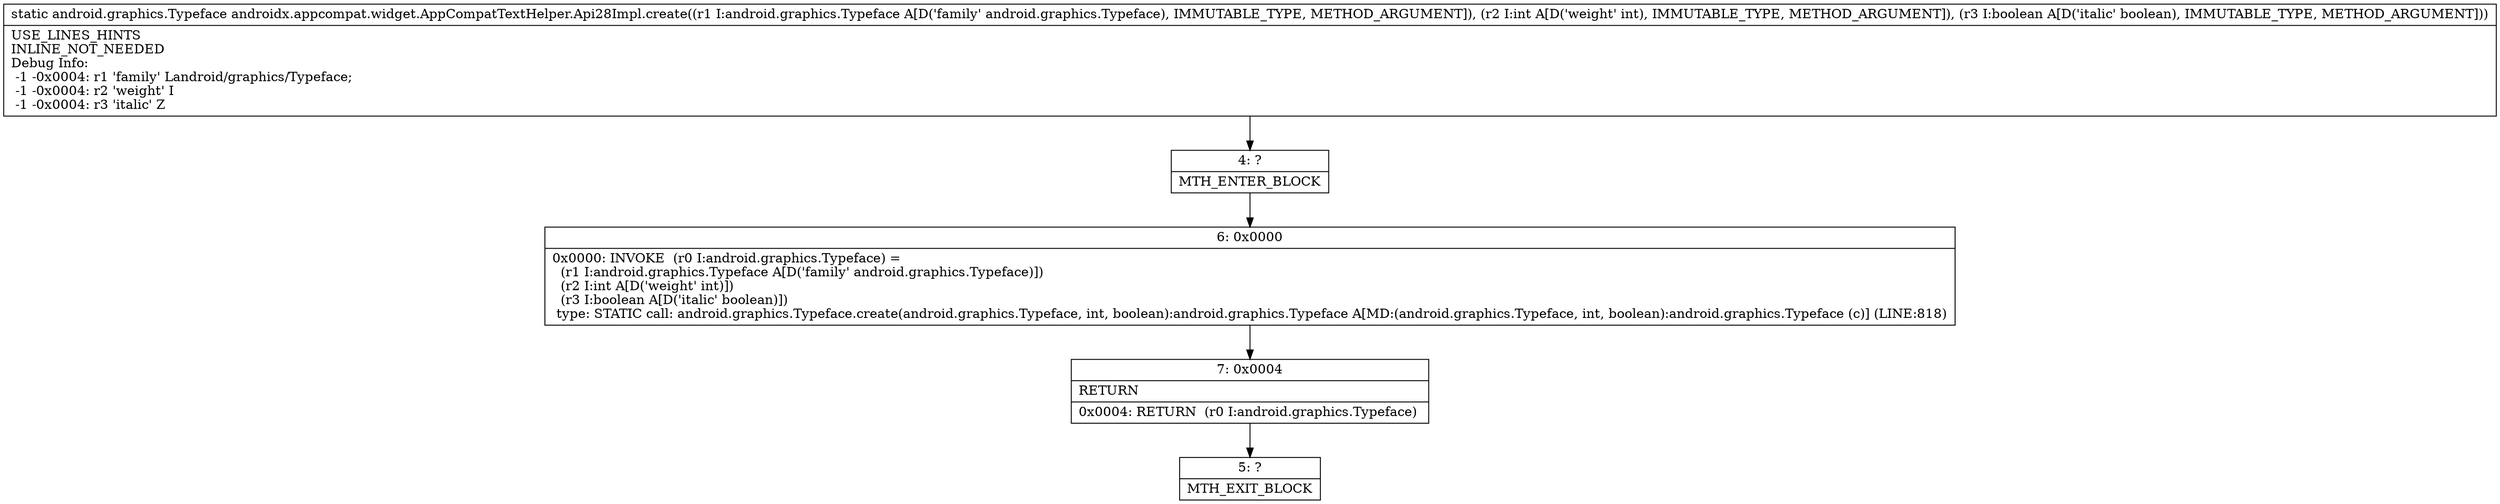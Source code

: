 digraph "CFG forandroidx.appcompat.widget.AppCompatTextHelper.Api28Impl.create(Landroid\/graphics\/Typeface;IZ)Landroid\/graphics\/Typeface;" {
Node_4 [shape=record,label="{4\:\ ?|MTH_ENTER_BLOCK\l}"];
Node_6 [shape=record,label="{6\:\ 0x0000|0x0000: INVOKE  (r0 I:android.graphics.Typeface) = \l  (r1 I:android.graphics.Typeface A[D('family' android.graphics.Typeface)])\l  (r2 I:int A[D('weight' int)])\l  (r3 I:boolean A[D('italic' boolean)])\l type: STATIC call: android.graphics.Typeface.create(android.graphics.Typeface, int, boolean):android.graphics.Typeface A[MD:(android.graphics.Typeface, int, boolean):android.graphics.Typeface (c)] (LINE:818)\l}"];
Node_7 [shape=record,label="{7\:\ 0x0004|RETURN\l|0x0004: RETURN  (r0 I:android.graphics.Typeface) \l}"];
Node_5 [shape=record,label="{5\:\ ?|MTH_EXIT_BLOCK\l}"];
MethodNode[shape=record,label="{static android.graphics.Typeface androidx.appcompat.widget.AppCompatTextHelper.Api28Impl.create((r1 I:android.graphics.Typeface A[D('family' android.graphics.Typeface), IMMUTABLE_TYPE, METHOD_ARGUMENT]), (r2 I:int A[D('weight' int), IMMUTABLE_TYPE, METHOD_ARGUMENT]), (r3 I:boolean A[D('italic' boolean), IMMUTABLE_TYPE, METHOD_ARGUMENT]))  | USE_LINES_HINTS\lINLINE_NOT_NEEDED\lDebug Info:\l  \-1 \-0x0004: r1 'family' Landroid\/graphics\/Typeface;\l  \-1 \-0x0004: r2 'weight' I\l  \-1 \-0x0004: r3 'italic' Z\l}"];
MethodNode -> Node_4;Node_4 -> Node_6;
Node_6 -> Node_7;
Node_7 -> Node_5;
}

